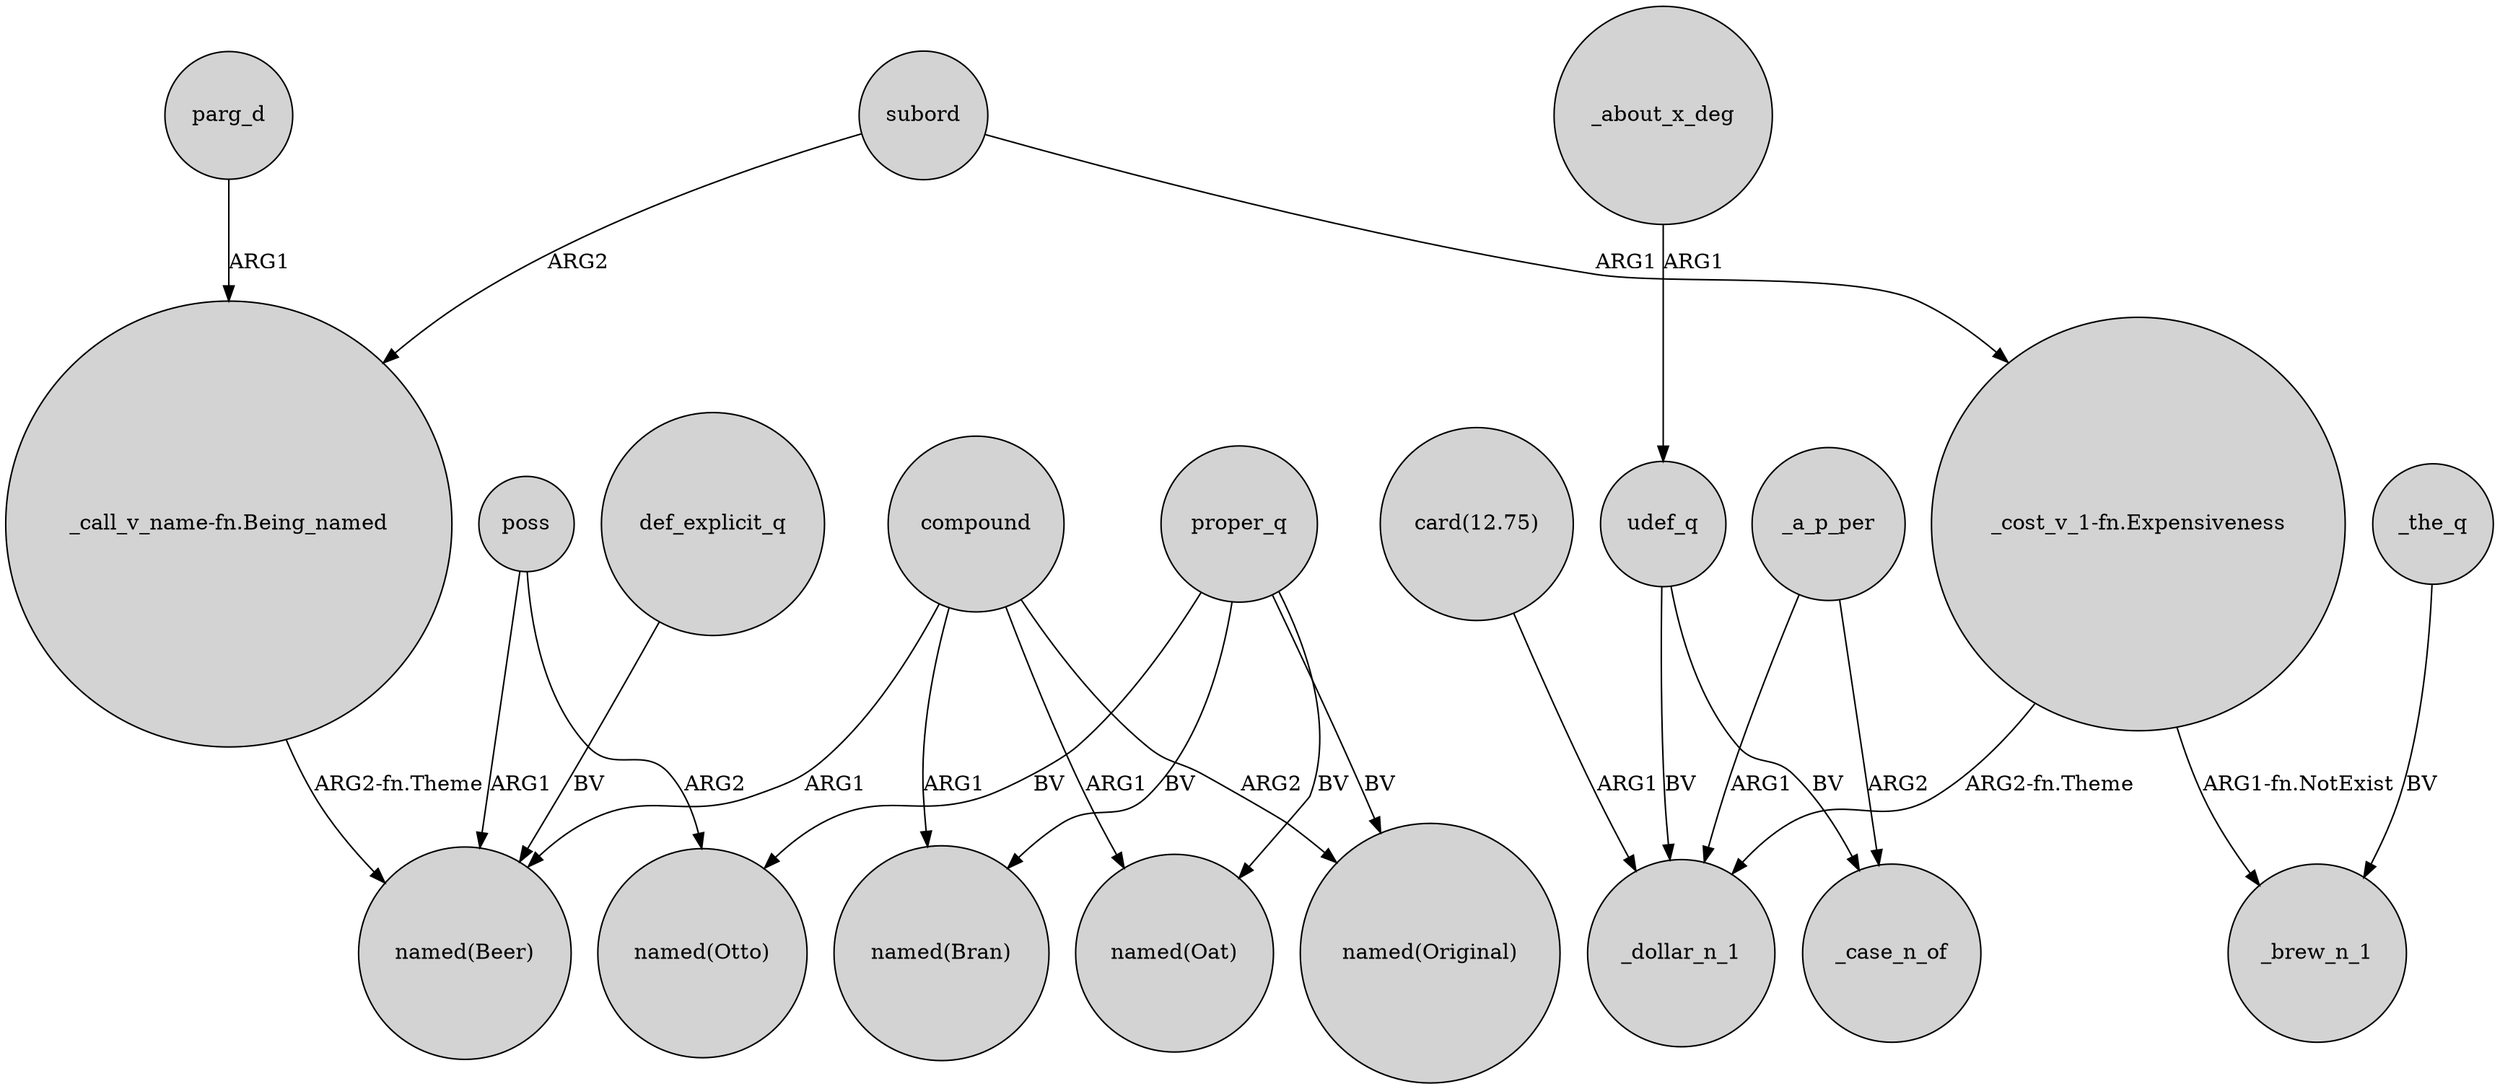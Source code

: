 digraph {
	node [shape=circle style=filled]
	"_call_v_name-fn.Being_named" -> "named(Beer)" [label="ARG2-fn.Theme"]
	"card(12.75)" -> _dollar_n_1 [label=ARG1]
	poss -> "named(Beer)" [label=ARG1]
	_a_p_per -> _case_n_of [label=ARG2]
	compound -> "named(Bran)" [label=ARG1]
	def_explicit_q -> "named(Beer)" [label=BV]
	parg_d -> "_call_v_name-fn.Being_named" [label=ARG1]
	subord -> "_call_v_name-fn.Being_named" [label=ARG2]
	_the_q -> _brew_n_1 [label=BV]
	subord -> "_cost_v_1-fn.Expensiveness" [label=ARG1]
	_about_x_deg -> udef_q [label=ARG1]
	"_cost_v_1-fn.Expensiveness" -> _dollar_n_1 [label="ARG2-fn.Theme"]
	_a_p_per -> _dollar_n_1 [label=ARG1]
	proper_q -> "named(Otto)" [label=BV]
	proper_q -> "named(Bran)" [label=BV]
	compound -> "named(Oat)" [label=ARG1]
	"_cost_v_1-fn.Expensiveness" -> _brew_n_1 [label="ARG1-fn.NotExist"]
	compound -> "named(Beer)" [label=ARG1]
	proper_q -> "named(Oat)" [label=BV]
	proper_q -> "named(Original)" [label=BV]
	poss -> "named(Otto)" [label=ARG2]
	udef_q -> _case_n_of [label=BV]
	compound -> "named(Original)" [label=ARG2]
	udef_q -> _dollar_n_1 [label=BV]
}
